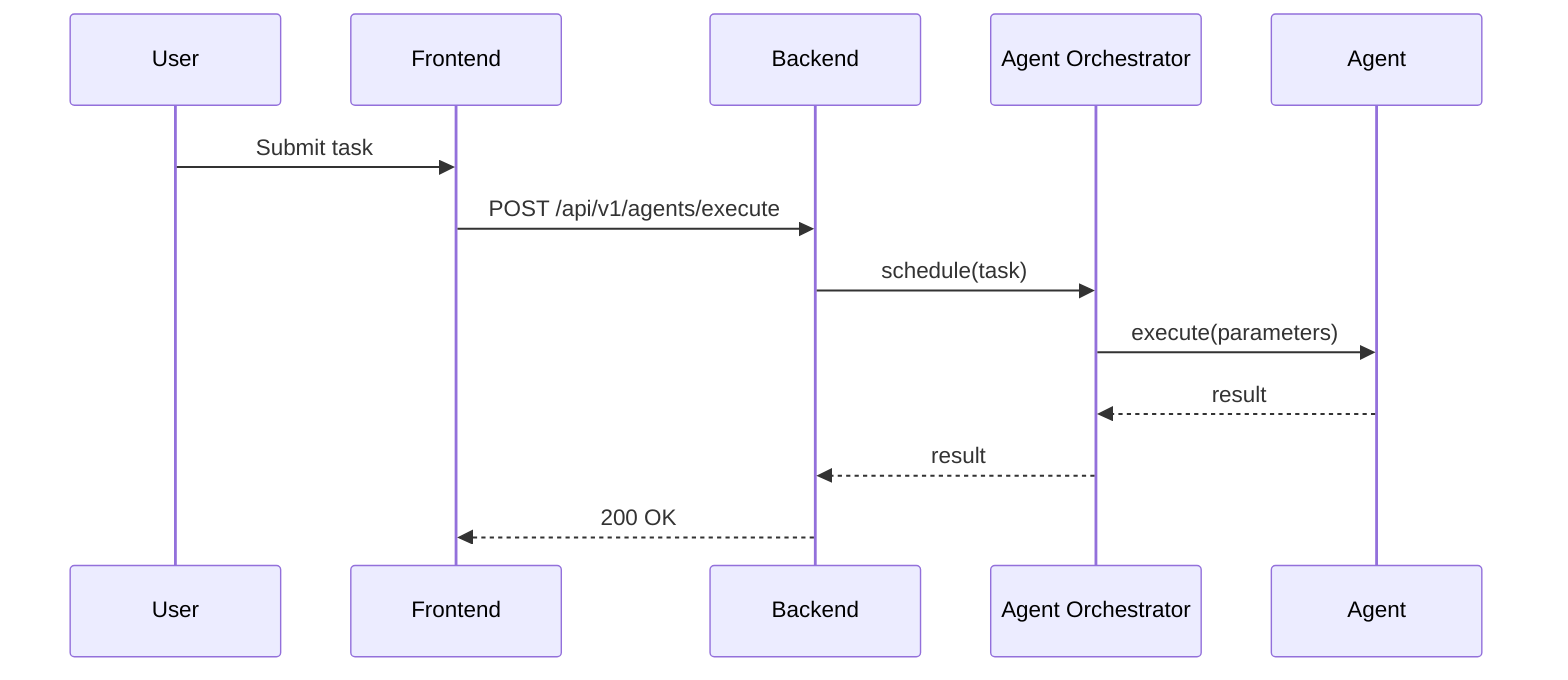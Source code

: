 sequenceDiagram
  participant U as User
  participant FE as Frontend
  participant BE as Backend
  participant AO as Agent Orchestrator
  participant AG as Agent

  U->>FE: Submit task
  FE->>BE: POST /api/v1/agents/execute
  BE->>AO: schedule(task)
  AO->>AG: execute(parameters)
  AG-->>AO: result
  AO-->>BE: result
  BE-->>FE: 200 OK